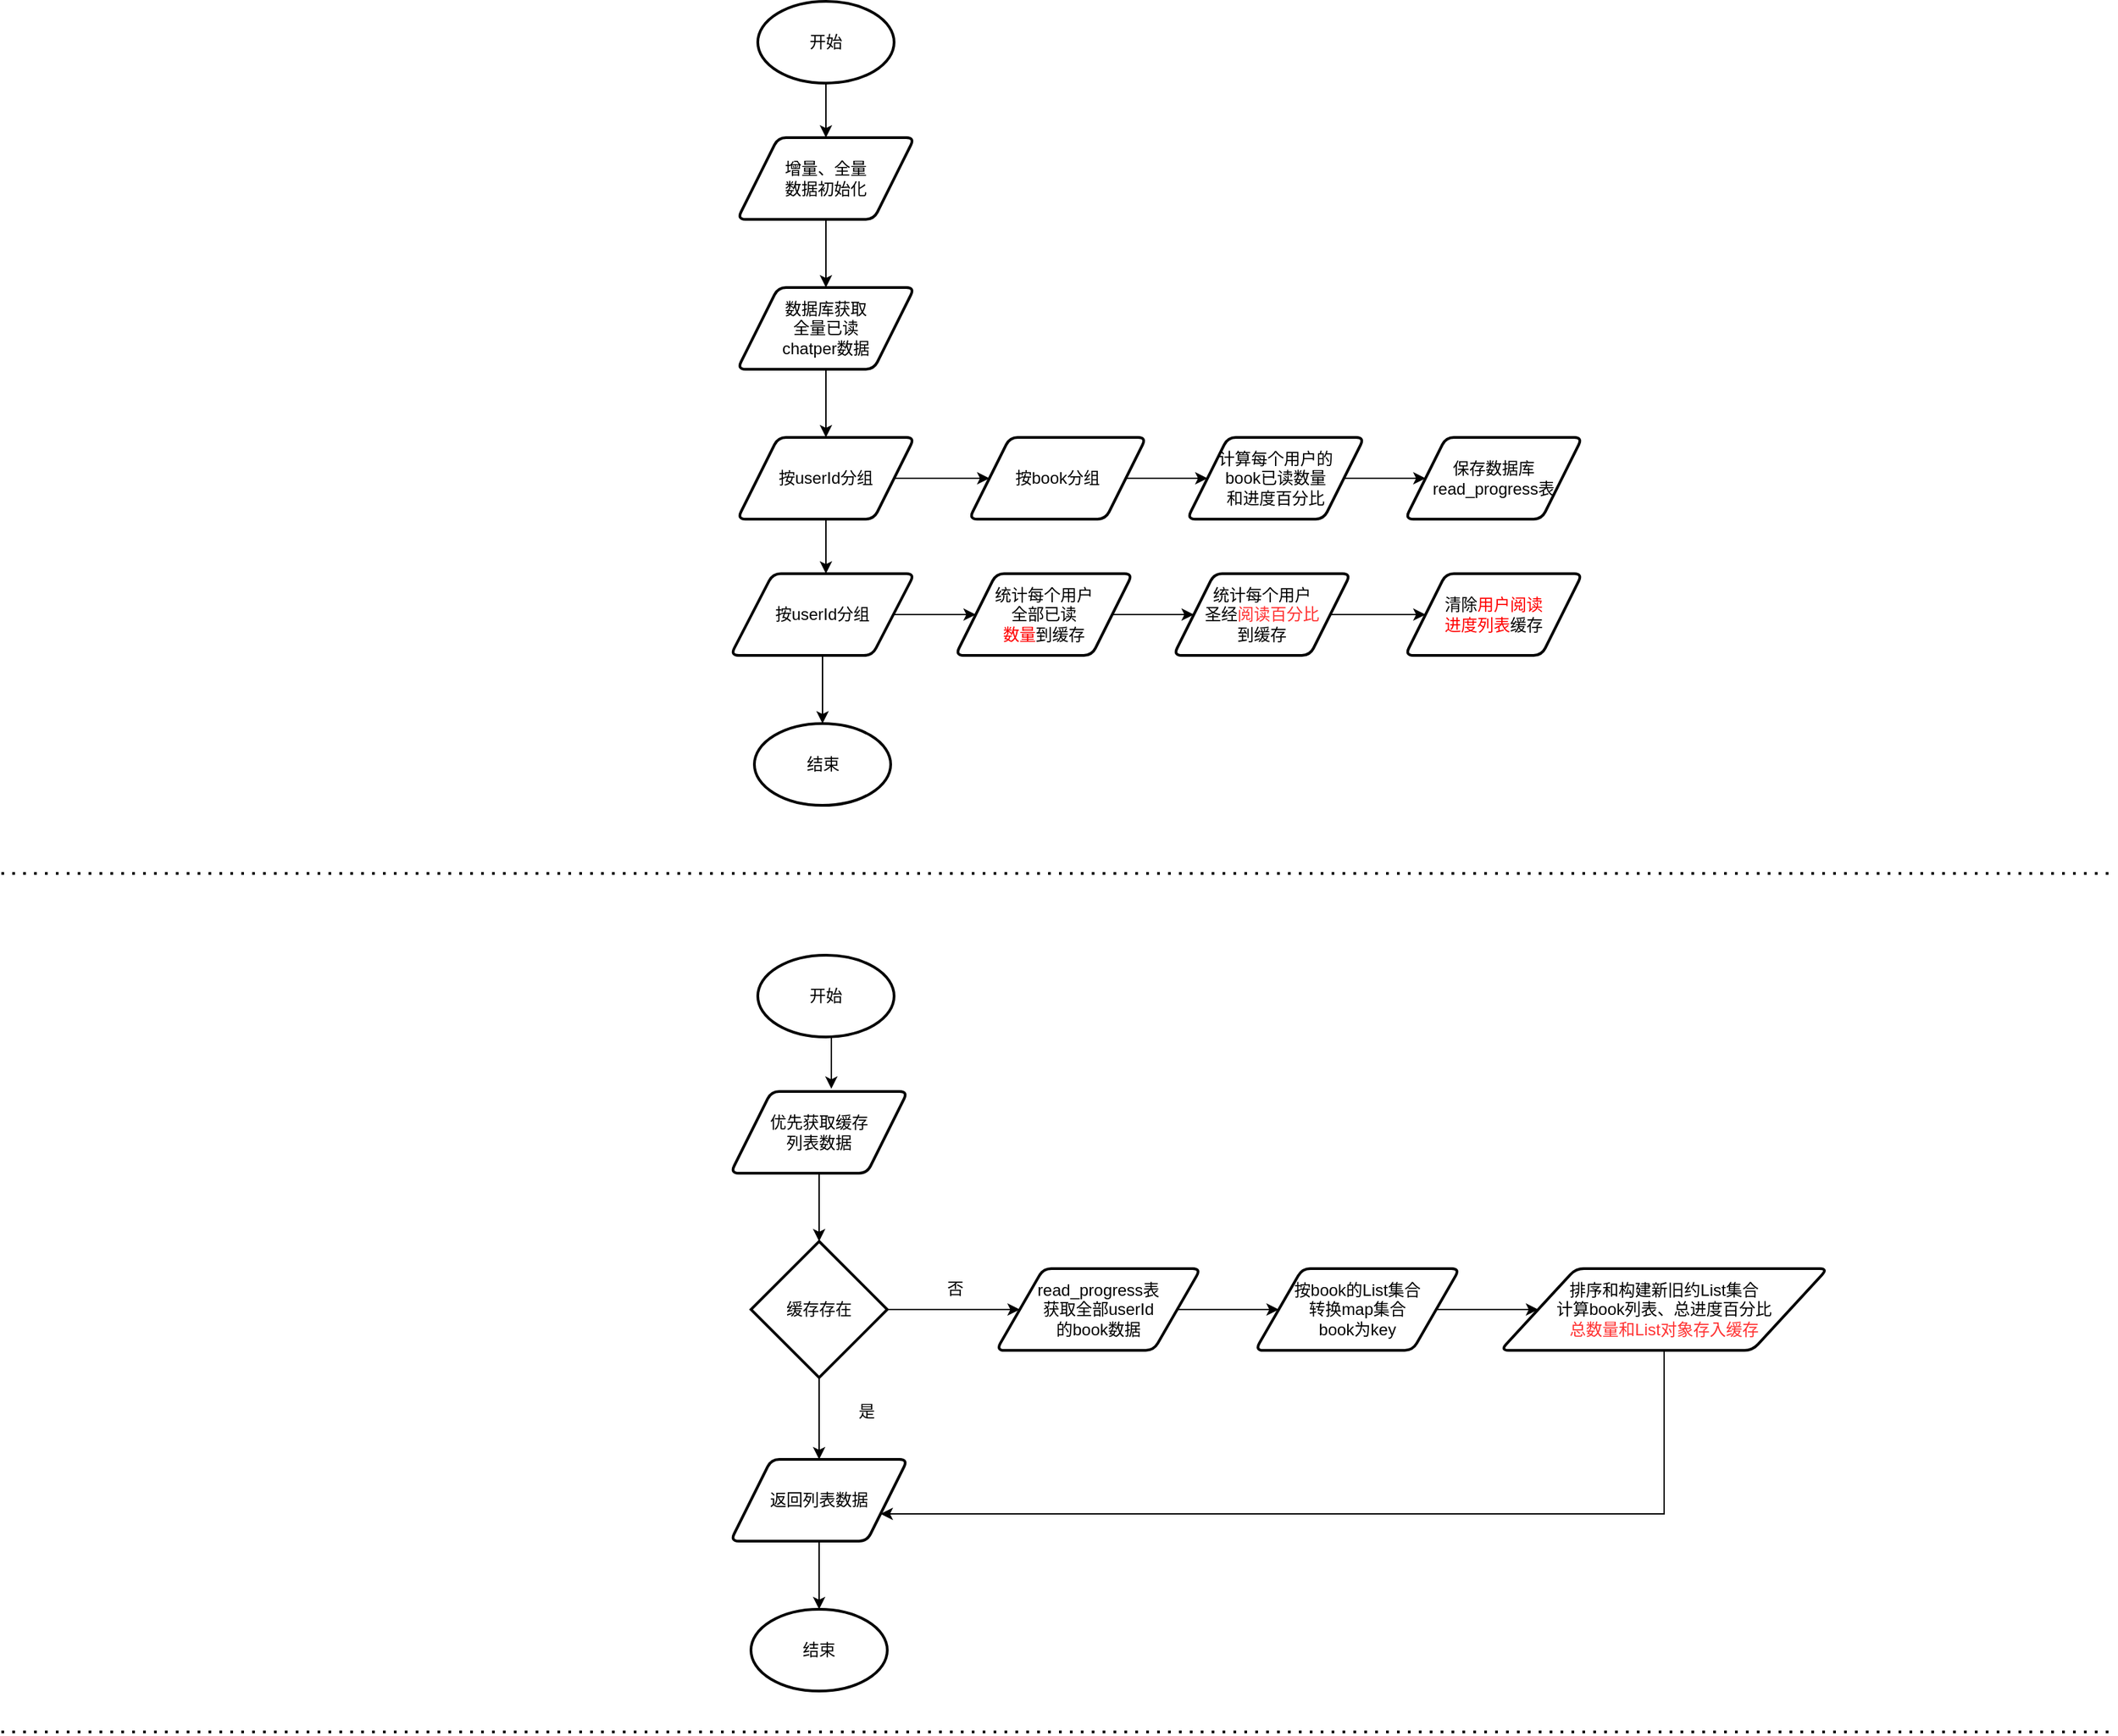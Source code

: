 <mxfile version="20.2.3" type="github">
  <diagram id="DpDPsfffJaDy5sHixKWM" name="第 1 页">
    <mxGraphModel dx="1662" dy="794" grid="1" gridSize="10" guides="1" tooltips="1" connect="1" arrows="1" fold="1" page="1" pageScale="1" pageWidth="2339" pageHeight="3300" math="0" shadow="0">
      <root>
        <mxCell id="0" />
        <mxCell id="1" parent="0" />
        <mxCell id="Ib03LIkVqxR-ll3pm1Tq-15" style="edgeStyle=orthogonalEdgeStyle;rounded=0;orthogonalLoop=1;jettySize=auto;html=1;entryX=0.5;entryY=0;entryDx=0;entryDy=0;fontColor=#FF0000;" edge="1" parent="1" source="Ib03LIkVqxR-ll3pm1Tq-1" target="Ib03LIkVqxR-ll3pm1Tq-5">
          <mxGeometry relative="1" as="geometry" />
        </mxCell>
        <mxCell id="Ib03LIkVqxR-ll3pm1Tq-1" value="开始" style="strokeWidth=2;html=1;shape=mxgraph.flowchart.start_1;whiteSpace=wrap;" vertex="1" parent="1">
          <mxGeometry x="645" y="40" width="100" height="60" as="geometry" />
        </mxCell>
        <mxCell id="Ib03LIkVqxR-ll3pm1Tq-17" style="edgeStyle=orthogonalEdgeStyle;rounded=0;orthogonalLoop=1;jettySize=auto;html=1;entryX=0.5;entryY=0;entryDx=0;entryDy=0;fontColor=#FF0000;" edge="1" parent="1" source="Ib03LIkVqxR-ll3pm1Tq-4" target="Ib03LIkVqxR-ll3pm1Tq-11">
          <mxGeometry relative="1" as="geometry" />
        </mxCell>
        <mxCell id="Ib03LIkVqxR-ll3pm1Tq-4" value="数据库获取&lt;br&gt;全量已读&lt;br&gt;chatper数据" style="shape=parallelogram;html=1;strokeWidth=2;perimeter=parallelogramPerimeter;whiteSpace=wrap;rounded=1;arcSize=12;size=0.23;" vertex="1" parent="1">
          <mxGeometry x="630" y="250" width="130" height="60" as="geometry" />
        </mxCell>
        <mxCell id="Ib03LIkVqxR-ll3pm1Tq-16" style="edgeStyle=orthogonalEdgeStyle;rounded=0;orthogonalLoop=1;jettySize=auto;html=1;entryX=0.5;entryY=0;entryDx=0;entryDy=0;fontColor=#FF0000;" edge="1" parent="1" source="Ib03LIkVqxR-ll3pm1Tq-5" target="Ib03LIkVqxR-ll3pm1Tq-4">
          <mxGeometry relative="1" as="geometry" />
        </mxCell>
        <mxCell id="Ib03LIkVqxR-ll3pm1Tq-5" value="增量、全量&lt;br&gt;数据初始化" style="shape=parallelogram;html=1;strokeWidth=2;perimeter=parallelogramPerimeter;whiteSpace=wrap;rounded=1;arcSize=12;size=0.23;" vertex="1" parent="1">
          <mxGeometry x="630" y="140" width="130" height="60" as="geometry" />
        </mxCell>
        <mxCell id="Ib03LIkVqxR-ll3pm1Tq-25" value="" style="edgeStyle=orthogonalEdgeStyle;rounded=0;orthogonalLoop=1;jettySize=auto;html=1;fontColor=#FF0000;" edge="1" parent="1" source="Ib03LIkVqxR-ll3pm1Tq-6" target="Ib03LIkVqxR-ll3pm1Tq-12">
          <mxGeometry relative="1" as="geometry" />
        </mxCell>
        <mxCell id="Ib03LIkVqxR-ll3pm1Tq-6" value="统计每个用户&lt;br&gt;全部已读&lt;br&gt;&lt;font color=&quot;#ff0000&quot;&gt;数量&lt;/font&gt;到缓存" style="shape=parallelogram;html=1;strokeWidth=2;perimeter=parallelogramPerimeter;whiteSpace=wrap;rounded=1;arcSize=12;size=0.23;" vertex="1" parent="1">
          <mxGeometry x="790" y="460" width="130" height="60" as="geometry" />
        </mxCell>
        <mxCell id="Ib03LIkVqxR-ll3pm1Tq-23" style="edgeStyle=orthogonalEdgeStyle;rounded=0;orthogonalLoop=1;jettySize=auto;html=1;exitX=1;exitY=0.5;exitDx=0;exitDy=0;entryX=0;entryY=0.5;entryDx=0;entryDy=0;fontColor=#FF0000;" edge="1" parent="1" source="Ib03LIkVqxR-ll3pm1Tq-7" target="Ib03LIkVqxR-ll3pm1Tq-8">
          <mxGeometry relative="1" as="geometry" />
        </mxCell>
        <mxCell id="Ib03LIkVqxR-ll3pm1Tq-7" value="按book分组" style="shape=parallelogram;html=1;strokeWidth=2;perimeter=parallelogramPerimeter;whiteSpace=wrap;rounded=1;arcSize=12;size=0.23;" vertex="1" parent="1">
          <mxGeometry x="800" y="360" width="130" height="60" as="geometry" />
        </mxCell>
        <mxCell id="Ib03LIkVqxR-ll3pm1Tq-27" value="" style="edgeStyle=orthogonalEdgeStyle;rounded=0;orthogonalLoop=1;jettySize=auto;html=1;fontColor=#FF0000;" edge="1" parent="1" source="Ib03LIkVqxR-ll3pm1Tq-8" target="Ib03LIkVqxR-ll3pm1Tq-9">
          <mxGeometry relative="1" as="geometry" />
        </mxCell>
        <mxCell id="Ib03LIkVqxR-ll3pm1Tq-8" value="计算每个用户的&lt;br&gt;book已读数量&lt;br&gt;和进度百分比" style="shape=parallelogram;html=1;strokeWidth=2;perimeter=parallelogramPerimeter;whiteSpace=wrap;rounded=1;arcSize=12;size=0.23;" vertex="1" parent="1">
          <mxGeometry x="960" y="360" width="130" height="60" as="geometry" />
        </mxCell>
        <mxCell id="Ib03LIkVqxR-ll3pm1Tq-9" value="保存数据库&lt;br&gt;read_progress表" style="shape=parallelogram;html=1;strokeWidth=2;perimeter=parallelogramPerimeter;whiteSpace=wrap;rounded=1;arcSize=12;size=0.23;" vertex="1" parent="1">
          <mxGeometry x="1120" y="360" width="130" height="60" as="geometry" />
        </mxCell>
        <mxCell id="Ib03LIkVqxR-ll3pm1Tq-24" style="edgeStyle=orthogonalEdgeStyle;rounded=0;orthogonalLoop=1;jettySize=auto;html=1;fontColor=#FF0000;" edge="1" parent="1" source="Ib03LIkVqxR-ll3pm1Tq-10" target="Ib03LIkVqxR-ll3pm1Tq-6">
          <mxGeometry relative="1" as="geometry" />
        </mxCell>
        <mxCell id="Ib03LIkVqxR-ll3pm1Tq-29" value="" style="edgeStyle=orthogonalEdgeStyle;rounded=0;orthogonalLoop=1;jettySize=auto;html=1;fontColor=#FF0000;" edge="1" parent="1" source="Ib03LIkVqxR-ll3pm1Tq-10" target="Ib03LIkVqxR-ll3pm1Tq-14">
          <mxGeometry relative="1" as="geometry" />
        </mxCell>
        <mxCell id="Ib03LIkVqxR-ll3pm1Tq-10" value="按userId分组" style="shape=parallelogram;html=1;strokeWidth=2;perimeter=parallelogramPerimeter;whiteSpace=wrap;rounded=1;arcSize=12;size=0.23;" vertex="1" parent="1">
          <mxGeometry x="625" y="460" width="135" height="60" as="geometry" />
        </mxCell>
        <mxCell id="Ib03LIkVqxR-ll3pm1Tq-20" style="edgeStyle=orthogonalEdgeStyle;rounded=0;orthogonalLoop=1;jettySize=auto;html=1;fontColor=#FF0000;" edge="1" parent="1" source="Ib03LIkVqxR-ll3pm1Tq-11">
          <mxGeometry relative="1" as="geometry">
            <mxPoint x="695" y="460" as="targetPoint" />
          </mxGeometry>
        </mxCell>
        <mxCell id="Ib03LIkVqxR-ll3pm1Tq-22" style="edgeStyle=orthogonalEdgeStyle;rounded=0;orthogonalLoop=1;jettySize=auto;html=1;exitX=1;exitY=0.5;exitDx=0;exitDy=0;fontColor=#FF0000;" edge="1" parent="1" source="Ib03LIkVqxR-ll3pm1Tq-11" target="Ib03LIkVqxR-ll3pm1Tq-7">
          <mxGeometry relative="1" as="geometry" />
        </mxCell>
        <mxCell id="Ib03LIkVqxR-ll3pm1Tq-11" value="按userId分组" style="shape=parallelogram;html=1;strokeWidth=2;perimeter=parallelogramPerimeter;whiteSpace=wrap;rounded=1;arcSize=12;size=0.23;" vertex="1" parent="1">
          <mxGeometry x="630" y="360" width="130" height="60" as="geometry" />
        </mxCell>
        <mxCell id="Ib03LIkVqxR-ll3pm1Tq-26" value="" style="edgeStyle=orthogonalEdgeStyle;rounded=0;orthogonalLoop=1;jettySize=auto;html=1;fontColor=#FF0000;" edge="1" parent="1" source="Ib03LIkVqxR-ll3pm1Tq-12" target="Ib03LIkVqxR-ll3pm1Tq-13">
          <mxGeometry relative="1" as="geometry" />
        </mxCell>
        <mxCell id="Ib03LIkVqxR-ll3pm1Tq-12" value="统计每个用户&lt;br&gt;圣经&lt;font color=&quot;#ff3333&quot;&gt;阅读百分比&lt;/font&gt;&lt;br&gt;到缓存" style="shape=parallelogram;html=1;strokeWidth=2;perimeter=parallelogramPerimeter;whiteSpace=wrap;rounded=1;arcSize=12;size=0.23;" vertex="1" parent="1">
          <mxGeometry x="950" y="460" width="130" height="60" as="geometry" />
        </mxCell>
        <mxCell id="Ib03LIkVqxR-ll3pm1Tq-13" value="清除&lt;font color=&quot;#ff0000&quot;&gt;用户阅读&lt;br&gt;进度列表&lt;/font&gt;缓存" style="shape=parallelogram;html=1;strokeWidth=2;perimeter=parallelogramPerimeter;whiteSpace=wrap;rounded=1;arcSize=12;size=0.23;" vertex="1" parent="1">
          <mxGeometry x="1120" y="460" width="130" height="60" as="geometry" />
        </mxCell>
        <mxCell id="Ib03LIkVqxR-ll3pm1Tq-14" value="结束" style="strokeWidth=2;html=1;shape=mxgraph.flowchart.start_1;whiteSpace=wrap;" vertex="1" parent="1">
          <mxGeometry x="642.5" y="570" width="100" height="60" as="geometry" />
        </mxCell>
        <mxCell id="Ib03LIkVqxR-ll3pm1Tq-39" style="edgeStyle=orthogonalEdgeStyle;rounded=0;orthogonalLoop=1;jettySize=auto;html=1;exitX=0.5;exitY=1;exitDx=0;exitDy=0;exitPerimeter=0;entryX=0.569;entryY=-0.033;entryDx=0;entryDy=0;entryPerimeter=0;fontColor=#FF3333;" edge="1" parent="1" source="Ib03LIkVqxR-ll3pm1Tq-30" target="Ib03LIkVqxR-ll3pm1Tq-31">
          <mxGeometry relative="1" as="geometry" />
        </mxCell>
        <mxCell id="Ib03LIkVqxR-ll3pm1Tq-30" value="开始" style="strokeWidth=2;html=1;shape=mxgraph.flowchart.start_1;whiteSpace=wrap;" vertex="1" parent="1">
          <mxGeometry x="645" y="740" width="100" height="60" as="geometry" />
        </mxCell>
        <mxCell id="Ib03LIkVqxR-ll3pm1Tq-40" value="" style="edgeStyle=orthogonalEdgeStyle;rounded=0;orthogonalLoop=1;jettySize=auto;html=1;fontColor=#FF3333;" edge="1" parent="1" source="Ib03LIkVqxR-ll3pm1Tq-31" target="Ib03LIkVqxR-ll3pm1Tq-32">
          <mxGeometry relative="1" as="geometry" />
        </mxCell>
        <mxCell id="Ib03LIkVqxR-ll3pm1Tq-31" value="优先获取缓存&lt;br&gt;列表数据" style="shape=parallelogram;html=1;strokeWidth=2;perimeter=parallelogramPerimeter;whiteSpace=wrap;rounded=1;arcSize=12;size=0.23;" vertex="1" parent="1">
          <mxGeometry x="625" y="840" width="130" height="60" as="geometry" />
        </mxCell>
        <mxCell id="Ib03LIkVqxR-ll3pm1Tq-42" value="" style="edgeStyle=orthogonalEdgeStyle;rounded=0;orthogonalLoop=1;jettySize=auto;html=1;fontColor=#FF3333;" edge="1" parent="1" source="Ib03LIkVqxR-ll3pm1Tq-32" target="Ib03LIkVqxR-ll3pm1Tq-35">
          <mxGeometry relative="1" as="geometry" />
        </mxCell>
        <mxCell id="Ib03LIkVqxR-ll3pm1Tq-49" value="" style="edgeStyle=orthogonalEdgeStyle;rounded=0;orthogonalLoop=1;jettySize=auto;html=1;fontColor=#FF3333;" edge="1" parent="1" source="Ib03LIkVqxR-ll3pm1Tq-32" target="Ib03LIkVqxR-ll3pm1Tq-33">
          <mxGeometry relative="1" as="geometry" />
        </mxCell>
        <mxCell id="Ib03LIkVqxR-ll3pm1Tq-32" value="&lt;font color=&quot;#000000&quot;&gt;缓存存在&lt;/font&gt;" style="strokeWidth=2;html=1;shape=mxgraph.flowchart.decision;whiteSpace=wrap;fontColor=#FF0000;" vertex="1" parent="1">
          <mxGeometry x="640" y="950" width="100" height="100" as="geometry" />
        </mxCell>
        <mxCell id="Ib03LIkVqxR-ll3pm1Tq-48" value="" style="edgeStyle=orthogonalEdgeStyle;rounded=0;orthogonalLoop=1;jettySize=auto;html=1;fontColor=#FF3333;" edge="1" parent="1" source="Ib03LIkVqxR-ll3pm1Tq-33" target="Ib03LIkVqxR-ll3pm1Tq-34">
          <mxGeometry relative="1" as="geometry" />
        </mxCell>
        <mxCell id="Ib03LIkVqxR-ll3pm1Tq-33" value="返回列表数据" style="shape=parallelogram;html=1;strokeWidth=2;perimeter=parallelogramPerimeter;whiteSpace=wrap;rounded=1;arcSize=12;size=0.23;" vertex="1" parent="1">
          <mxGeometry x="625" y="1110" width="130" height="60" as="geometry" />
        </mxCell>
        <mxCell id="Ib03LIkVqxR-ll3pm1Tq-34" value="结束" style="strokeWidth=2;html=1;shape=mxgraph.flowchart.start_1;whiteSpace=wrap;" vertex="1" parent="1">
          <mxGeometry x="640" y="1220" width="100" height="60" as="geometry" />
        </mxCell>
        <mxCell id="Ib03LIkVqxR-ll3pm1Tq-43" value="" style="edgeStyle=orthogonalEdgeStyle;rounded=0;orthogonalLoop=1;jettySize=auto;html=1;fontColor=#FF3333;" edge="1" parent="1" source="Ib03LIkVqxR-ll3pm1Tq-35" target="Ib03LIkVqxR-ll3pm1Tq-36">
          <mxGeometry relative="1" as="geometry" />
        </mxCell>
        <mxCell id="Ib03LIkVqxR-ll3pm1Tq-35" value="read_progress表&lt;br&gt;获取全部userId&lt;br&gt;的book数据" style="shape=parallelogram;html=1;strokeWidth=2;perimeter=parallelogramPerimeter;whiteSpace=wrap;rounded=1;arcSize=12;size=0.23;" vertex="1" parent="1">
          <mxGeometry x="820" y="970" width="150" height="60" as="geometry" />
        </mxCell>
        <mxCell id="Ib03LIkVqxR-ll3pm1Tq-44" value="" style="edgeStyle=orthogonalEdgeStyle;rounded=0;orthogonalLoop=1;jettySize=auto;html=1;fontColor=#FF3333;" edge="1" parent="1" source="Ib03LIkVqxR-ll3pm1Tq-36" target="Ib03LIkVqxR-ll3pm1Tq-37">
          <mxGeometry relative="1" as="geometry" />
        </mxCell>
        <mxCell id="Ib03LIkVqxR-ll3pm1Tq-36" value="按book的List集合&lt;br&gt;转换map集合&lt;br&gt;book为key" style="shape=parallelogram;html=1;strokeWidth=2;perimeter=parallelogramPerimeter;whiteSpace=wrap;rounded=1;arcSize=12;size=0.23;" vertex="1" parent="1">
          <mxGeometry x="1010" y="970" width="150" height="60" as="geometry" />
        </mxCell>
        <mxCell id="Ib03LIkVqxR-ll3pm1Tq-52" style="edgeStyle=orthogonalEdgeStyle;rounded=0;orthogonalLoop=1;jettySize=auto;html=1;fontColor=#000000;" edge="1" parent="1" source="Ib03LIkVqxR-ll3pm1Tq-37" target="Ib03LIkVqxR-ll3pm1Tq-33">
          <mxGeometry relative="1" as="geometry">
            <mxPoint x="790" y="1170" as="targetPoint" />
            <Array as="points">
              <mxPoint x="1310" y="1150" />
            </Array>
          </mxGeometry>
        </mxCell>
        <mxCell id="Ib03LIkVqxR-ll3pm1Tq-37" value="排序和构建新旧约List集合&lt;br&gt;计算book列表、总进度百分比&lt;br&gt;&lt;font color=&quot;#ff3333&quot;&gt;总数量和List对象存入缓存&lt;br&gt;&lt;/font&gt;" style="shape=parallelogram;html=1;strokeWidth=2;perimeter=parallelogramPerimeter;whiteSpace=wrap;rounded=1;arcSize=12;size=0.23;" vertex="1" parent="1">
          <mxGeometry x="1190" y="970" width="240" height="60" as="geometry" />
        </mxCell>
        <mxCell id="Ib03LIkVqxR-ll3pm1Tq-38" value="" style="endArrow=none;dashed=1;html=1;dashPattern=1 3;strokeWidth=2;rounded=0;fontColor=#000000;" edge="1" parent="1">
          <mxGeometry width="50" height="50" relative="1" as="geometry">
            <mxPoint x="90" y="680" as="sourcePoint" />
            <mxPoint x="1640" y="680" as="targetPoint" />
          </mxGeometry>
        </mxCell>
        <mxCell id="Ib03LIkVqxR-ll3pm1Tq-50" value="&lt;font color=&quot;#000000&quot;&gt;是&lt;/font&gt;" style="text;html=1;strokeColor=none;fillColor=none;align=center;verticalAlign=middle;whiteSpace=wrap;rounded=0;fontColor=#FF3333;" vertex="1" parent="1">
          <mxGeometry x="695" y="1060" width="60" height="30" as="geometry" />
        </mxCell>
        <mxCell id="Ib03LIkVqxR-ll3pm1Tq-51" value="&lt;font color=&quot;#000000&quot;&gt;否&lt;/font&gt;" style="text;html=1;strokeColor=none;fillColor=none;align=center;verticalAlign=middle;whiteSpace=wrap;rounded=0;fontColor=#FF3333;" vertex="1" parent="1">
          <mxGeometry x="760" y="970" width="60" height="30" as="geometry" />
        </mxCell>
        <mxCell id="Ib03LIkVqxR-ll3pm1Tq-53" value="" style="endArrow=none;dashed=1;html=1;dashPattern=1 3;strokeWidth=2;rounded=0;fontColor=#000000;" edge="1" parent="1">
          <mxGeometry width="50" height="50" relative="1" as="geometry">
            <mxPoint x="90" y="1310" as="sourcePoint" />
            <mxPoint x="1640" y="1310" as="targetPoint" />
          </mxGeometry>
        </mxCell>
      </root>
    </mxGraphModel>
  </diagram>
</mxfile>
